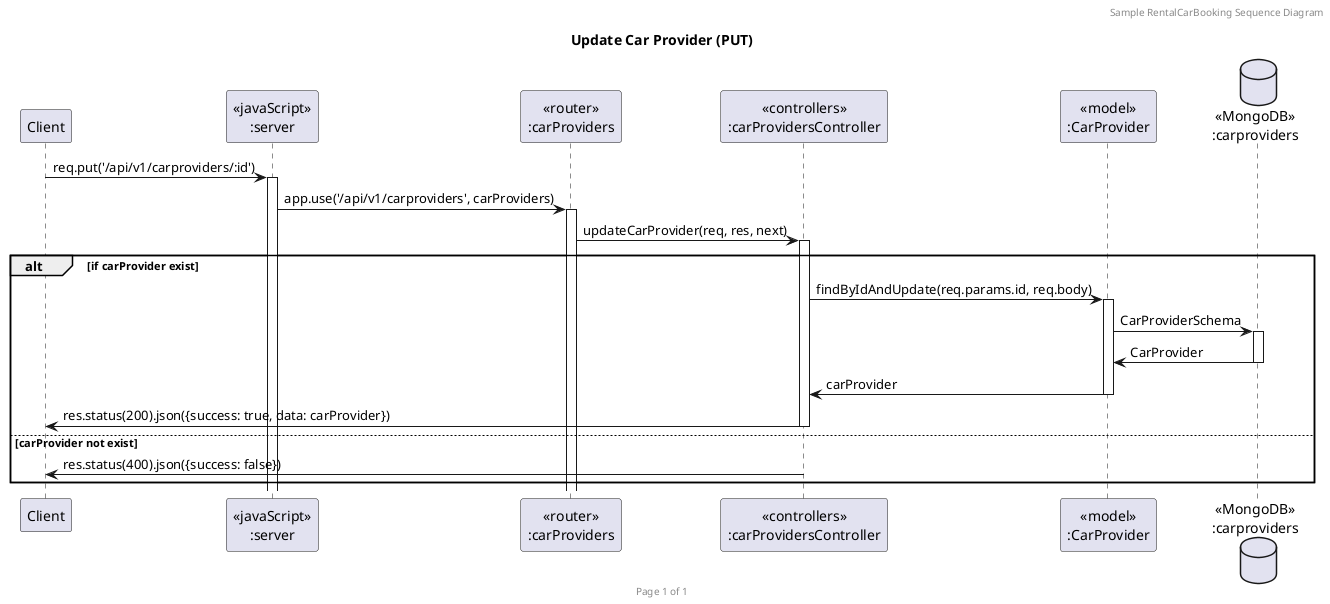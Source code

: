 @startuml Update Car Provider (PUT)

header Sample RentalCarBooking Sequence Diagram
footer Page %page% of %lastpage%
title "Update Car Provider (PUT)"

participant "Client" as client
participant "<<javaScript>>\n:server" as server
participant "<<router>>\n:carProviders" as routerCarProvider
participant "<<controllers>>\n:carProvidersController" as controllersCarProvider
participant "<<model>>\n:CarProvider" as modelCarProvider
database "<<MongoDB>>\n:carproviders" as CarProviderDatabase


client->server ++:req.put('/api/v1/carproviders/:id')
server->routerCarProvider ++:app.use('/api/v1/carproviders', carProviders)
routerCarProvider -> controllersCarProvider ++: updateCarProvider(req, res, next)

alt if carProvider exist
    controllersCarProvider -> modelCarProvider ++ :findByIdAndUpdate(req.params.id, req.body) 
    modelCarProvider -> CarProviderDatabase ++: CarProviderSchema
    CarProviderDatabase -> modelCarProvider --: CarProvider
    controllersCarProvider <- modelCarProvider -- : carProvider
    client <- controllersCarProvider -- : res.status(200).json({success: true, data: carProvider})
else carProvider not exist
    controllersCarProvider -> client --: res.status(400).json({success: false})
end

@enduml
